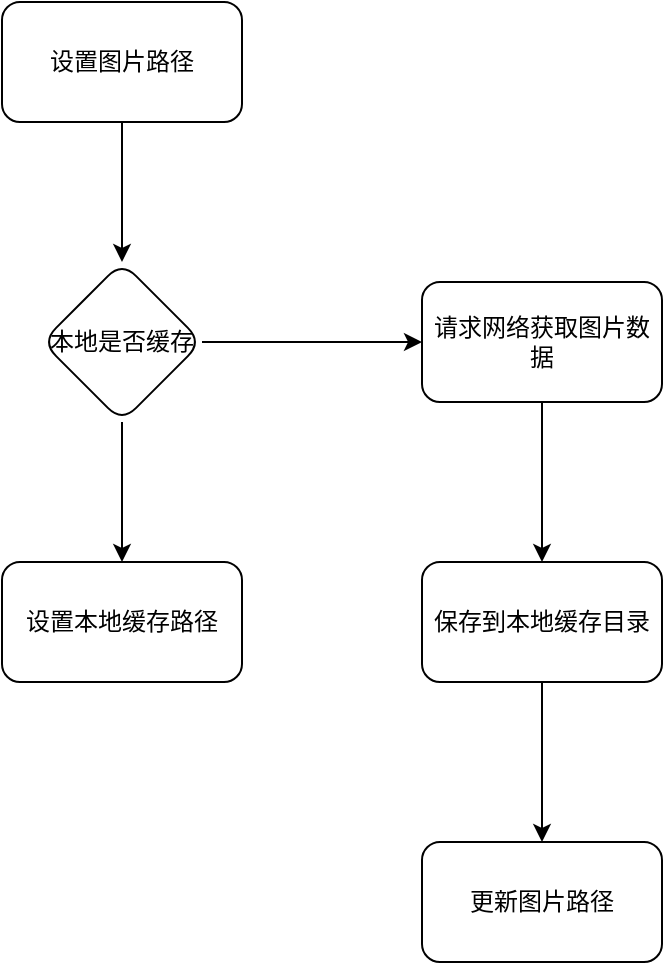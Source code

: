 <mxfile version="15.7.0" type="github">
  <diagram name="Page-1" id="b5b7bab2-c9e2-2cf4-8b2a-24fd1a2a6d21">
    <mxGraphModel dx="1350" dy="745" grid="1" gridSize="10" guides="1" tooltips="1" connect="1" arrows="1" fold="1" page="1" pageScale="1" pageWidth="827" pageHeight="1169" background="none" math="0" shadow="0">
      <root>
        <mxCell id="0" />
        <mxCell id="1" parent="0" />
        <mxCell id="hYl3k4b92WwXlduXc9fn-52" value="" style="edgeStyle=orthogonalEdgeStyle;rounded=0;orthogonalLoop=1;jettySize=auto;html=1;" edge="1" parent="1" source="hYl3k4b92WwXlduXc9fn-19" target="hYl3k4b92WwXlduXc9fn-51">
          <mxGeometry relative="1" as="geometry" />
        </mxCell>
        <mxCell id="hYl3k4b92WwXlduXc9fn-19" value="设置图片路径" style="rounded=1;whiteSpace=wrap;html=1;" vertex="1" parent="1">
          <mxGeometry x="280" y="190" width="120" height="60" as="geometry" />
        </mxCell>
        <mxCell id="hYl3k4b92WwXlduXc9fn-54" value="" style="edgeStyle=orthogonalEdgeStyle;rounded=0;orthogonalLoop=1;jettySize=auto;html=1;" edge="1" parent="1" source="hYl3k4b92WwXlduXc9fn-51" target="hYl3k4b92WwXlduXc9fn-53">
          <mxGeometry relative="1" as="geometry" />
        </mxCell>
        <mxCell id="hYl3k4b92WwXlduXc9fn-56" value="" style="edgeStyle=orthogonalEdgeStyle;rounded=0;orthogonalLoop=1;jettySize=auto;html=1;" edge="1" parent="1" source="hYl3k4b92WwXlduXc9fn-51" target="hYl3k4b92WwXlduXc9fn-55">
          <mxGeometry relative="1" as="geometry" />
        </mxCell>
        <mxCell id="hYl3k4b92WwXlduXc9fn-51" value="本地是否缓存" style="rhombus;whiteSpace=wrap;html=1;rounded=1;" vertex="1" parent="1">
          <mxGeometry x="300" y="320" width="80" height="80" as="geometry" />
        </mxCell>
        <mxCell id="hYl3k4b92WwXlduXc9fn-53" value="设置本地缓存路径" style="whiteSpace=wrap;html=1;rounded=1;" vertex="1" parent="1">
          <mxGeometry x="280" y="470" width="120" height="60" as="geometry" />
        </mxCell>
        <mxCell id="hYl3k4b92WwXlduXc9fn-58" value="" style="edgeStyle=orthogonalEdgeStyle;rounded=0;orthogonalLoop=1;jettySize=auto;html=1;" edge="1" parent="1" source="hYl3k4b92WwXlduXc9fn-55" target="hYl3k4b92WwXlduXc9fn-57">
          <mxGeometry relative="1" as="geometry" />
        </mxCell>
        <mxCell id="hYl3k4b92WwXlduXc9fn-55" value="请求网络获取图片数据" style="whiteSpace=wrap;html=1;rounded=1;" vertex="1" parent="1">
          <mxGeometry x="490" y="330" width="120" height="60" as="geometry" />
        </mxCell>
        <mxCell id="hYl3k4b92WwXlduXc9fn-60" value="" style="edgeStyle=orthogonalEdgeStyle;rounded=0;orthogonalLoop=1;jettySize=auto;html=1;" edge="1" parent="1" source="hYl3k4b92WwXlduXc9fn-57" target="hYl3k4b92WwXlduXc9fn-59">
          <mxGeometry relative="1" as="geometry" />
        </mxCell>
        <mxCell id="hYl3k4b92WwXlduXc9fn-57" value="保存到本地缓存目录" style="whiteSpace=wrap;html=1;rounded=1;" vertex="1" parent="1">
          <mxGeometry x="490" y="470" width="120" height="60" as="geometry" />
        </mxCell>
        <mxCell id="hYl3k4b92WwXlduXc9fn-59" value="更新图片路径" style="whiteSpace=wrap;html=1;rounded=1;" vertex="1" parent="1">
          <mxGeometry x="490" y="610" width="120" height="60" as="geometry" />
        </mxCell>
      </root>
    </mxGraphModel>
  </diagram>
</mxfile>
